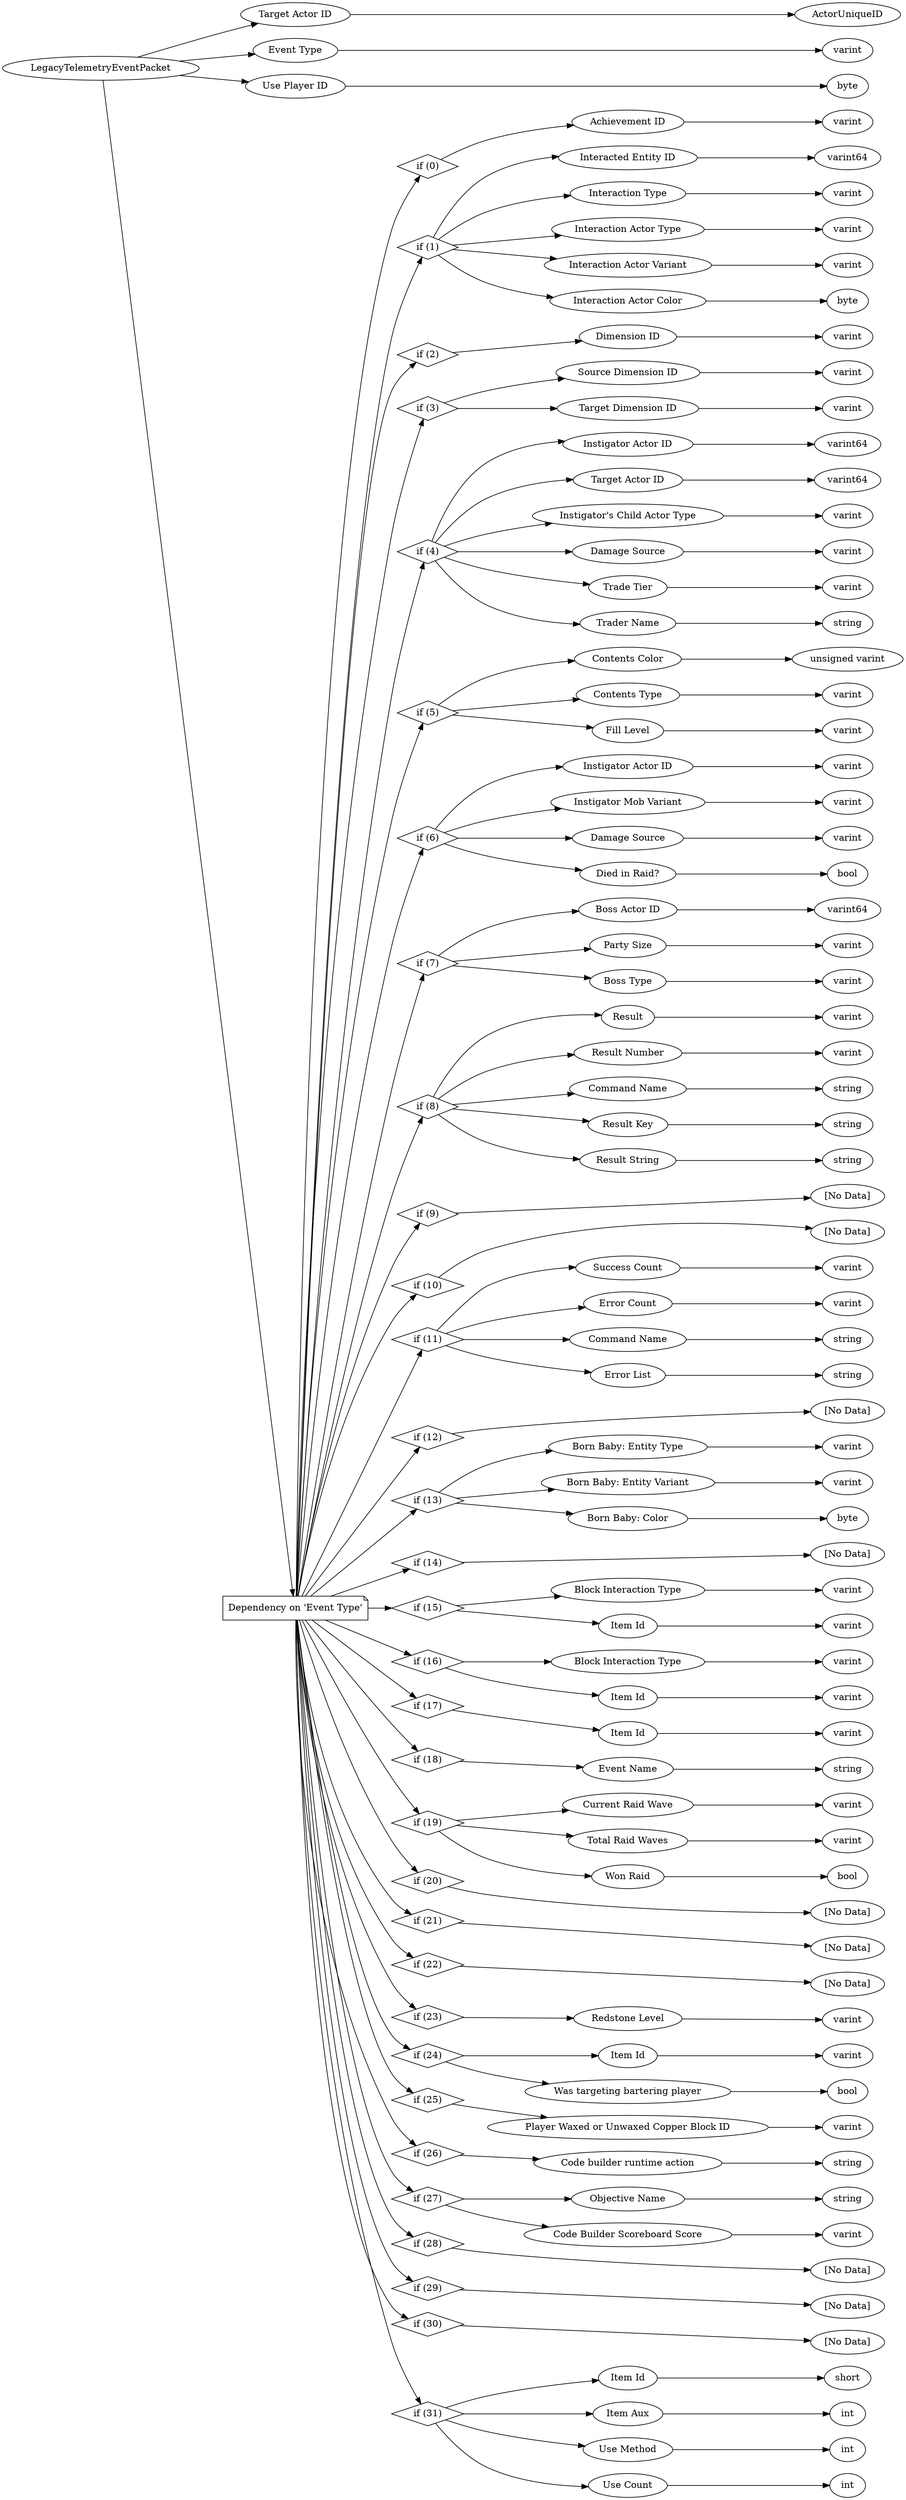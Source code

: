 digraph "LegacyTelemetryEventPacket" {
rankdir = LR
0
0 -> 1
1 -> 2
0 -> 3
3 -> 4
0 -> 5
5 -> 6
0 -> 7
7 -> 8
8 -> 9
9 -> 10
7 -> 11
11 -> 12
12 -> 13
11 -> 14
14 -> 15
11 -> 16
16 -> 17
11 -> 18
18 -> 19
11 -> 20
20 -> 21
7 -> 22
22 -> 23
23 -> 24
7 -> 25
25 -> 26
26 -> 27
25 -> 28
28 -> 29
7 -> 30
30 -> 31
31 -> 32
30 -> 33
33 -> 34
30 -> 35
35 -> 36
30 -> 37
37 -> 38
30 -> 39
39 -> 40
30 -> 41
41 -> 42
7 -> 43
43 -> 44
44 -> 45
43 -> 46
46 -> 47
43 -> 48
48 -> 49
7 -> 50
50 -> 51
51 -> 52
50 -> 53
53 -> 54
50 -> 55
55 -> 56
50 -> 57
57 -> 58
7 -> 59
59 -> 60
60 -> 61
59 -> 62
62 -> 63
59 -> 64
64 -> 65
7 -> 66
66 -> 67
67 -> 68
66 -> 69
69 -> 70
66 -> 71
71 -> 72
66 -> 73
73 -> 74
66 -> 75
75 -> 76
7 -> 77
77 -> 78
7 -> 79
79 -> 80
7 -> 81
81 -> 82
82 -> 83
81 -> 84
84 -> 85
81 -> 86
86 -> 87
81 -> 88
88 -> 89
7 -> 90
90 -> 91
7 -> 92
92 -> 93
93 -> 94
92 -> 95
95 -> 96
92 -> 97
97 -> 98
7 -> 99
99 -> 100
7 -> 101
101 -> 102
102 -> 103
101 -> 104
104 -> 105
7 -> 106
106 -> 107
107 -> 108
106 -> 109
109 -> 110
7 -> 111
111 -> 112
112 -> 113
7 -> 114
114 -> 115
115 -> 116
7 -> 117
117 -> 118
118 -> 119
117 -> 120
120 -> 121
117 -> 122
122 -> 123
7 -> 124
124 -> 125
7 -> 126
126 -> 127
7 -> 128
128 -> 129
7 -> 130
130 -> 131
131 -> 132
7 -> 133
133 -> 134
134 -> 135
133 -> 136
136 -> 137
7 -> 138
138 -> 139
139 -> 140
7 -> 141
141 -> 142
142 -> 143
7 -> 144
144 -> 145
145 -> 146
144 -> 147
147 -> 148
7 -> 149
149 -> 150
7 -> 151
151 -> 152
7 -> 153
153 -> 154
7 -> 155
155 -> 156
156 -> 157
155 -> 158
158 -> 159
155 -> 160
160 -> 161
155 -> 162
162 -> 163

0 [label="LegacyTelemetryEventPacket",comment="name: \"LegacyTelemetryEventPacket\", typeName: \"\", id: 0, branchId: 65, recurseId: -1, attributes: 0, notes: \"\""];
1 [label="Target Actor ID",comment="name: \"Target Actor ID\", typeName: \"ActorUniqueID\", id: 1, branchId: 0, recurseId: -1, attributes: 256, notes: \"\""];
2 [label="ActorUniqueID",comment="name: \"ActorUniqueID\", typeName: \"\", id: 2, branchId: 0, recurseId: -1, attributes: 512, notes: \"\""];
3 [label="Event Type",comment="name: \"Event Type\", typeName: \"\", id: 3, branchId: 0, recurseId: -1, attributes: 0, notes: \"\""];
4 [label="varint",comment="name: \"varint\", typeName: \"\", id: 4, branchId: 0, recurseId: -1, attributes: 512, notes: \"\""];
5 [label="Use Player ID",comment="name: \"Use Player ID\", typeName: \"\", id: 5, branchId: 0, recurseId: -1, attributes: 0, notes: \"\""];
6 [label="byte",comment="name: \"byte\", typeName: \"\", id: 6, branchId: 0, recurseId: -1, attributes: 512, notes: \"\""];
7 [label="Dependency on 'Event Type'",shape=note,comment="name: \"Dependency on 'Event Type'\", typeName: \"\", id: 7, branchId: 0, recurseId: -1, attributes: 2, notes: \"\""];
8 [label="if (0)",shape=diamond,comment="name: \"if (0)\", typeName: \"\", id: 8, branchId: 0, recurseId: -1, attributes: 4, notes: \"\""];
9 [label="Achievement ID",comment="name: \"Achievement ID\", typeName: \"\", id: 9, branchId: 0, recurseId: -1, attributes: 0, notes: \"\""];
10 [label="varint",comment="name: \"varint\", typeName: \"\", id: 10, branchId: 0, recurseId: -1, attributes: 512, notes: \"\""];
11 [label="if (1)",shape=diamond,comment="name: \"if (1)\", typeName: \"\", id: 11, branchId: 1, recurseId: -1, attributes: 4, notes: \"\""];
12 [label="Interacted Entity ID",comment="name: \"Interacted Entity ID\", typeName: \"\", id: 12, branchId: 0, recurseId: -1, attributes: 0, notes: \"\""];
13 [label="varint64",comment="name: \"varint64\", typeName: \"\", id: 13, branchId: 0, recurseId: -1, attributes: 512, notes: \"\""];
14 [label="Interaction Type",comment="name: \"Interaction Type\", typeName: \"\", id: 14, branchId: 0, recurseId: -1, attributes: 0, notes: \"\""];
15 [label="varint",comment="name: \"varint\", typeName: \"\", id: 15, branchId: 0, recurseId: -1, attributes: 512, notes: \"\""];
16 [label="Interaction Actor Type",comment="name: \"Interaction Actor Type\", typeName: \"\", id: 16, branchId: 0, recurseId: -1, attributes: 0, notes: \"\""];
17 [label="varint",comment="name: \"varint\", typeName: \"\", id: 17, branchId: 0, recurseId: -1, attributes: 512, notes: \"\""];
18 [label="Interaction Actor Variant",comment="name: \"Interaction Actor Variant\", typeName: \"\", id: 18, branchId: 0, recurseId: -1, attributes: 0, notes: \"\""];
19 [label="varint",comment="name: \"varint\", typeName: \"\", id: 19, branchId: 0, recurseId: -1, attributes: 512, notes: \"\""];
20 [label="Interaction Actor Color",comment="name: \"Interaction Actor Color\", typeName: \"\", id: 20, branchId: 0, recurseId: -1, attributes: 0, notes: \"\""];
21 [label="byte",comment="name: \"byte\", typeName: \"\", id: 21, branchId: 0, recurseId: -1, attributes: 512, notes: \"\""];
22 [label="if (2)",shape=diamond,comment="name: \"if (2)\", typeName: \"\", id: 22, branchId: 2, recurseId: -1, attributes: 4, notes: \"\""];
23 [label="Dimension ID",comment="name: \"Dimension ID\", typeName: \"\", id: 23, branchId: 0, recurseId: -1, attributes: 0, notes: \"Currently supported: (0 -> Overworld, 1 -> Nether, 2 -> The End, 3 -> Undefined)\""];
24 [label="varint",comment="name: \"varint\", typeName: \"\", id: 24, branchId: 0, recurseId: -1, attributes: 512, notes: \"\""];
25 [label="if (3)",shape=diamond,comment="name: \"if (3)\", typeName: \"\", id: 25, branchId: 3, recurseId: -1, attributes: 4, notes: \"\""];
26 [label="Source Dimension ID",comment="name: \"Source Dimension ID\", typeName: \"\", id: 26, branchId: 0, recurseId: -1, attributes: 0, notes: \"Currently supported: (0 -> Overworld, 1 -> Nether, 2 -> The End, 3 -> Undefined)\""];
27 [label="varint",comment="name: \"varint\", typeName: \"\", id: 27, branchId: 0, recurseId: -1, attributes: 512, notes: \"\""];
28 [label="Target Dimension ID",comment="name: \"Target Dimension ID\", typeName: \"\", id: 28, branchId: 0, recurseId: -1, attributes: 0, notes: \"Currently supported: (0 -> Overworld, 1 -> Nether, 2 -> The End, 3 -> Undefined)\""];
29 [label="varint",comment="name: \"varint\", typeName: \"\", id: 29, branchId: 0, recurseId: -1, attributes: 512, notes: \"\""];
30 [label="if (4)",shape=diamond,comment="name: \"if (4)\", typeName: \"\", id: 30, branchId: 4, recurseId: -1, attributes: 4, notes: \"\""];
31 [label="Instigator Actor ID",comment="name: \"Instigator Actor ID\", typeName: \"\", id: 31, branchId: 0, recurseId: -1, attributes: 0, notes: \"\""];
32 [label="varint64",comment="name: \"varint64\", typeName: \"\", id: 32, branchId: 0, recurseId: -1, attributes: 512, notes: \"\""];
33 [label="Target Actor ID",comment="name: \"Target Actor ID\", typeName: \"\", id: 33, branchId: 0, recurseId: -1, attributes: 0, notes: \"\""];
34 [label="varint64",comment="name: \"varint64\", typeName: \"\", id: 34, branchId: 0, recurseId: -1, attributes: 512, notes: \"\""];
35 [label="Instigator's Child Actor Type",comment="name: \"Instigator's Child Actor Type\", typeName: \"\", id: 35, branchId: 0, recurseId: -1, attributes: 0, notes: \"\""];
36 [label="varint",comment="name: \"varint\", typeName: \"\", id: 36, branchId: 0, recurseId: -1, attributes: 512, notes: \"\""];
37 [label="Damage Source",comment="name: \"Damage Source\", typeName: \"\", id: 37, branchId: 0, recurseId: -1, attributes: 0, notes: \"\""];
38 [label="varint",comment="name: \"varint\", typeName: \"\", id: 38, branchId: 0, recurseId: -1, attributes: 512, notes: \"\""];
39 [label="Trade Tier",comment="name: \"Trade Tier\", typeName: \"\", id: 39, branchId: 0, recurseId: -1, attributes: 0, notes: \"-1 if not a trading actor.\""];
40 [label="varint",comment="name: \"varint\", typeName: \"\", id: 40, branchId: 0, recurseId: -1, attributes: 512, notes: \"\""];
41 [label="Trader Name",comment="name: \"Trader Name\", typeName: \"\", id: 41, branchId: 0, recurseId: -1, attributes: 0, notes: \"Empty if not a trading actor.\""];
42 [label="string",comment="name: \"string\", typeName: \"\", id: 42, branchId: 0, recurseId: -1, attributes: 512, notes: \"\""];
43 [label="if (5)",shape=diamond,comment="name: \"if (5)\", typeName: \"\", id: 43, branchId: 5, recurseId: -1, attributes: 4, notes: \"\""];
44 [label="Contents Color",comment="name: \"Contents Color\", typeName: \"\", id: 44, branchId: 0, recurseId: -1, attributes: 0, notes: \"\""];
45 [label="unsigned varint",comment="name: \"unsigned varint\", typeName: \"\", id: 45, branchId: 0, recurseId: -1, attributes: 512, notes: \"\""];
46 [label="Contents Type",comment="name: \"Contents Type\", typeName: \"\", id: 46, branchId: 0, recurseId: -1, attributes: 0, notes: \"\""];
47 [label="varint",comment="name: \"varint\", typeName: \"\", id: 47, branchId: 0, recurseId: -1, attributes: 512, notes: \"\""];
48 [label="Fill Level",comment="name: \"Fill Level\", typeName: \"\", id: 48, branchId: 0, recurseId: -1, attributes: 0, notes: \"\""];
49 [label="varint",comment="name: \"varint\", typeName: \"\", id: 49, branchId: 0, recurseId: -1, attributes: 512, notes: \"\""];
50 [label="if (6)",shape=diamond,comment="name: \"if (6)\", typeName: \"\", id: 50, branchId: 6, recurseId: -1, attributes: 4, notes: \"\""];
51 [label="Instigator Actor ID",comment="name: \"Instigator Actor ID\", typeName: \"\", id: 51, branchId: 0, recurseId: -1, attributes: 0, notes: \"\""];
52 [label="varint",comment="name: \"varint\", typeName: \"\", id: 52, branchId: 0, recurseId: -1, attributes: 512, notes: \"\""];
53 [label="Instigator Mob Variant",comment="name: \"Instigator Mob Variant\", typeName: \"\", id: 53, branchId: 0, recurseId: -1, attributes: 0, notes: \"\""];
54 [label="varint",comment="name: \"varint\", typeName: \"\", id: 54, branchId: 0, recurseId: -1, attributes: 512, notes: \"\""];
55 [label="Damage Source",comment="name: \"Damage Source\", typeName: \"\", id: 55, branchId: 0, recurseId: -1, attributes: 0, notes: \"\""];
56 [label="varint",comment="name: \"varint\", typeName: \"\", id: 56, branchId: 0, recurseId: -1, attributes: 512, notes: \"\""];
57 [label="Died in Raid?",comment="name: \"Died in Raid?\", typeName: \"\", id: 57, branchId: 0, recurseId: -1, attributes: 0, notes: \"\""];
58 [label="bool",comment="name: \"bool\", typeName: \"\", id: 58, branchId: 0, recurseId: -1, attributes: 512, notes: \"\""];
59 [label="if (7)",shape=diamond,comment="name: \"if (7)\", typeName: \"\", id: 59, branchId: 7, recurseId: -1, attributes: 4, notes: \"\""];
60 [label="Boss Actor ID",comment="name: \"Boss Actor ID\", typeName: \"\", id: 60, branchId: 0, recurseId: -1, attributes: 0, notes: \"\""];
61 [label="varint64",comment="name: \"varint64\", typeName: \"\", id: 61, branchId: 0, recurseId: -1, attributes: 512, notes: \"\""];
62 [label="Party Size",comment="name: \"Party Size\", typeName: \"\", id: 62, branchId: 0, recurseId: -1, attributes: 0, notes: \"\""];
63 [label="varint",comment="name: \"varint\", typeName: \"\", id: 63, branchId: 0, recurseId: -1, attributes: 512, notes: \"\""];
64 [label="Boss Type",comment="name: \"Boss Type\", typeName: \"\", id: 64, branchId: 0, recurseId: -1, attributes: 0, notes: \"\""];
65 [label="varint",comment="name: \"varint\", typeName: \"\", id: 65, branchId: 0, recurseId: -1, attributes: 512, notes: \"\""];
66 [label="if (8)",shape=diamond,comment="name: \"if (8)\", typeName: \"\", id: 66, branchId: 8, recurseId: -1, attributes: 4, notes: \"\""];
67 [label="Result",comment="name: \"Result\", typeName: \"\", id: 67, branchId: 0, recurseId: -1, attributes: 0, notes: \"\""];
68 [label="varint",comment="name: \"varint\", typeName: \"\", id: 68, branchId: 0, recurseId: -1, attributes: 512, notes: \"\""];
69 [label="Result Number",comment="name: \"Result Number\", typeName: \"\", id: 69, branchId: 0, recurseId: -1, attributes: 0, notes: \"\""];
70 [label="varint",comment="name: \"varint\", typeName: \"\", id: 70, branchId: 0, recurseId: -1, attributes: 512, notes: \"\""];
71 [label="Command Name",comment="name: \"Command Name\", typeName: \"\", id: 71, branchId: 0, recurseId: -1, attributes: 0, notes: \"\""];
72 [label="string",comment="name: \"string\", typeName: \"\", id: 72, branchId: 0, recurseId: -1, attributes: 512, notes: \"\""];
73 [label="Result Key",comment="name: \"Result Key\", typeName: \"\", id: 73, branchId: 0, recurseId: -1, attributes: 0, notes: \"\""];
74 [label="string",comment="name: \"string\", typeName: \"\", id: 74, branchId: 0, recurseId: -1, attributes: 512, notes: \"\""];
75 [label="Result String",comment="name: \"Result String\", typeName: \"\", id: 75, branchId: 0, recurseId: -1, attributes: 0, notes: \"\""];
76 [label="string",comment="name: \"string\", typeName: \"\", id: 76, branchId: 0, recurseId: -1, attributes: 512, notes: \"\""];
77 [label="if (9)",shape=diamond,comment="name: \"if (9)\", typeName: \"\", id: 77, branchId: 9, recurseId: -1, attributes: 4, notes: \"\""];
78 [label="[No Data]",comment="name: \"[No Data]\", typeName: \"\", id: 78, branchId: 0, recurseId: -1, attributes: 512, notes: \"\""];
79 [label="if (10)",shape=diamond,comment="name: \"if (10)\", typeName: \"\", id: 79, branchId: 10, recurseId: -1, attributes: 4, notes: \"\""];
80 [label="[No Data]",comment="name: \"[No Data]\", typeName: \"\", id: 80, branchId: 0, recurseId: -1, attributes: 512, notes: \"\""];
81 [label="if (11)",shape=diamond,comment="name: \"if (11)\", typeName: \"\", id: 81, branchId: 11, recurseId: -1, attributes: 4, notes: \"\""];
82 [label="Success Count",comment="name: \"Success Count\", typeName: \"\", id: 82, branchId: 0, recurseId: -1, attributes: 0, notes: \"\""];
83 [label="varint",comment="name: \"varint\", typeName: \"\", id: 83, branchId: 0, recurseId: -1, attributes: 512, notes: \"\""];
84 [label="Error Count",comment="name: \"Error Count\", typeName: \"\", id: 84, branchId: 0, recurseId: -1, attributes: 0, notes: \"\""];
85 [label="varint",comment="name: \"varint\", typeName: \"\", id: 85, branchId: 0, recurseId: -1, attributes: 512, notes: \"\""];
86 [label="Command Name",comment="name: \"Command Name\", typeName: \"\", id: 86, branchId: 0, recurseId: -1, attributes: 0, notes: \"\""];
87 [label="string",comment="name: \"string\", typeName: \"\", id: 87, branchId: 0, recurseId: -1, attributes: 512, notes: \"\""];
88 [label="Error List",comment="name: \"Error List\", typeName: \"\", id: 88, branchId: 0, recurseId: -1, attributes: 0, notes: \"\""];
89 [label="string",comment="name: \"string\", typeName: \"\", id: 89, branchId: 0, recurseId: -1, attributes: 512, notes: \"\""];
90 [label="if (12)",shape=diamond,comment="name: \"if (12)\", typeName: \"\", id: 90, branchId: 12, recurseId: -1, attributes: 4, notes: \"\""];
91 [label="[No Data]",comment="name: \"[No Data]\", typeName: \"\", id: 91, branchId: 0, recurseId: -1, attributes: 512, notes: \"\""];
92 [label="if (13)",shape=diamond,comment="name: \"if (13)\", typeName: \"\", id: 92, branchId: 13, recurseId: -1, attributes: 4, notes: \"\""];
93 [label="Born Baby: Entity Type",comment="name: \"Born Baby: Entity Type\", typeName: \"\", id: 93, branchId: 0, recurseId: -1, attributes: 0, notes: \"\""];
94 [label="varint",comment="name: \"varint\", typeName: \"\", id: 94, branchId: 0, recurseId: -1, attributes: 512, notes: \"\""];
95 [label="Born Baby: Entity Variant",comment="name: \"Born Baby: Entity Variant\", typeName: \"\", id: 95, branchId: 0, recurseId: -1, attributes: 0, notes: \"\""];
96 [label="varint",comment="name: \"varint\", typeName: \"\", id: 96, branchId: 0, recurseId: -1, attributes: 512, notes: \"\""];
97 [label="Born Baby: Color",comment="name: \"Born Baby: Color\", typeName: \"\", id: 97, branchId: 0, recurseId: -1, attributes: 0, notes: \"\""];
98 [label="byte",comment="name: \"byte\", typeName: \"\", id: 98, branchId: 0, recurseId: -1, attributes: 512, notes: \"\""];
99 [label="if (14)",shape=diamond,comment="name: \"if (14)\", typeName: \"\", id: 99, branchId: 14, recurseId: -1, attributes: 4, notes: \"\""];
100 [label="[No Data]",comment="name: \"[No Data]\", typeName: \"\", id: 100, branchId: 0, recurseId: -1, attributes: 512, notes: \"\""];
101 [label="if (15)",shape=diamond,comment="name: \"if (15)\", typeName: \"\", id: 101, branchId: 15, recurseId: -1, attributes: 4, notes: \"\""];
102 [label="Block Interaction Type",comment="name: \"Block Interaction Type\", typeName: \"\", id: 102, branchId: 0, recurseId: -1, attributes: 0, notes: \"\""];
103 [label="varint",comment="name: \"varint\", typeName: \"\", id: 103, branchId: 0, recurseId: -1, attributes: 512, notes: \"\""];
104 [label="Item Id",comment="name: \"Item Id\", typeName: \"\", id: 104, branchId: 0, recurseId: -1, attributes: 0, notes: \"Id of the relevant item used in the interaction.\""];
105 [label="varint",comment="name: \"varint\", typeName: \"\", id: 105, branchId: 0, recurseId: -1, attributes: 512, notes: \"\""];
106 [label="if (16)",shape=diamond,comment="name: \"if (16)\", typeName: \"\", id: 106, branchId: 16, recurseId: -1, attributes: 4, notes: \"\""];
107 [label="Block Interaction Type",comment="name: \"Block Interaction Type\", typeName: \"\", id: 107, branchId: 0, recurseId: -1, attributes: 0, notes: \"\""];
108 [label="varint",comment="name: \"varint\", typeName: \"\", id: 108, branchId: 0, recurseId: -1, attributes: 512, notes: \"\""];
109 [label="Item Id",comment="name: \"Item Id\", typeName: \"\", id: 109, branchId: 0, recurseId: -1, attributes: 0, notes: \"Id of the relevant item used in the interaction.\""];
110 [label="varint",comment="name: \"varint\", typeName: \"\", id: 110, branchId: 0, recurseId: -1, attributes: 512, notes: \"\""];
111 [label="if (17)",shape=diamond,comment="name: \"if (17)\", typeName: \"\", id: 111, branchId: 17, recurseId: -1, attributes: 4, notes: \"\""];
112 [label="Item Id",comment="name: \"Item Id\", typeName: \"\", id: 112, branchId: 0, recurseId: -1, attributes: 0, notes: \"Id of the relevant item used in the interaction.\""];
113 [label="varint",comment="name: \"varint\", typeName: \"\", id: 113, branchId: 0, recurseId: -1, attributes: 512, notes: \"\""];
114 [label="if (18)",shape=diamond,comment="name: \"if (18)\", typeName: \"\", id: 114, branchId: 18, recurseId: -1, attributes: 4, notes: \"\""];
115 [label="Event Name",comment="name: \"Event Name\", typeName: \"\", id: 115, branchId: 0, recurseId: -1, attributes: 0, notes: \"\""];
116 [label="string",comment="name: \"string\", typeName: \"\", id: 116, branchId: 0, recurseId: -1, attributes: 512, notes: \"\""];
117 [label="if (19)",shape=diamond,comment="name: \"if (19)\", typeName: \"\", id: 117, branchId: 19, recurseId: -1, attributes: 4, notes: \"\""];
118 [label="Current Raid Wave",comment="name: \"Current Raid Wave\", typeName: \"\", id: 118, branchId: 0, recurseId: -1, attributes: 0, notes: \"\""];
119 [label="varint",comment="name: \"varint\", typeName: \"\", id: 119, branchId: 0, recurseId: -1, attributes: 512, notes: \"\""];
120 [label="Total Raid Waves",comment="name: \"Total Raid Waves\", typeName: \"\", id: 120, branchId: 0, recurseId: -1, attributes: 0, notes: \"\""];
121 [label="varint",comment="name: \"varint\", typeName: \"\", id: 121, branchId: 0, recurseId: -1, attributes: 512, notes: \"\""];
122 [label="Won Raid",comment="name: \"Won Raid\", typeName: \"\", id: 122, branchId: 0, recurseId: -1, attributes: 0, notes: \"\""];
123 [label="bool",comment="name: \"bool\", typeName: \"\", id: 123, branchId: 0, recurseId: -1, attributes: 512, notes: \"\""];
124 [label="if (20)",shape=diamond,comment="name: \"if (20)\", typeName: \"\", id: 124, branchId: 20, recurseId: -1, attributes: 4, notes: \"\""];
125 [label="[No Data]",comment="name: \"[No Data]\", typeName: \"\", id: 125, branchId: 0, recurseId: -1, attributes: 512, notes: \"\""];
126 [label="if (21)",shape=diamond,comment="name: \"if (21)\", typeName: \"\", id: 126, branchId: 21, recurseId: -1, attributes: 4, notes: \"\""];
127 [label="[No Data]",comment="name: \"[No Data]\", typeName: \"\", id: 127, branchId: 0, recurseId: -1, attributes: 512, notes: \"\""];
128 [label="if (22)",shape=diamond,comment="name: \"if (22)\", typeName: \"\", id: 128, branchId: 22, recurseId: -1, attributes: 4, notes: \"\""];
129 [label="[No Data]",comment="name: \"[No Data]\", typeName: \"\", id: 129, branchId: 0, recurseId: -1, attributes: 512, notes: \"\""];
130 [label="if (23)",shape=diamond,comment="name: \"if (23)\", typeName: \"\", id: 130, branchId: 23, recurseId: -1, attributes: 4, notes: \"\""];
131 [label="Redstone Level",comment="name: \"Redstone Level\", typeName: \"\", id: 131, branchId: 0, recurseId: -1, attributes: 0, notes: \"\""];
132 [label="varint",comment="name: \"varint\", typeName: \"\", id: 132, branchId: 0, recurseId: -1, attributes: 512, notes: \"\""];
133 [label="if (24)",shape=diamond,comment="name: \"if (24)\", typeName: \"\", id: 133, branchId: 24, recurseId: -1, attributes: 4, notes: \"\""];
134 [label="Item Id",comment="name: \"Item Id\", typeName: \"\", id: 134, branchId: 0, recurseId: -1, attributes: 0, notes: \"\""];
135 [label="varint",comment="name: \"varint\", typeName: \"\", id: 135, branchId: 0, recurseId: -1, attributes: 512, notes: \"\""];
136 [label="Was targeting bartering player",comment="name: \"Was targeting bartering player\", typeName: \"\", id: 136, branchId: 0, recurseId: -1, attributes: 0, notes: \"\""];
137 [label="bool",comment="name: \"bool\", typeName: \"\", id: 137, branchId: 0, recurseId: -1, attributes: 512, notes: \"\""];
138 [label="if (25)",shape=diamond,comment="name: \"if (25)\", typeName: \"\", id: 138, branchId: 25, recurseId: -1, attributes: 4, notes: \"\""];
139 [label="Player Waxed or Unwaxed Copper Block ID",comment="name: \"Player Waxed or Unwaxed Copper Block ID\", typeName: \"\", id: 139, branchId: 0, recurseId: -1, attributes: 0, notes: \"\""];
140 [label="varint",comment="name: \"varint\", typeName: \"\", id: 140, branchId: 0, recurseId: -1, attributes: 512, notes: \"\""];
141 [label="if (26)",shape=diamond,comment="name: \"if (26)\", typeName: \"\", id: 141, branchId: 26, recurseId: -1, attributes: 4, notes: \"\""];
142 [label="Code builder runtime action",comment="name: \"Code builder runtime action\", typeName: \"\", id: 142, branchId: 0, recurseId: -1, attributes: 0, notes: \"\""];
143 [label="string",comment="name: \"string\", typeName: \"\", id: 143, branchId: 0, recurseId: -1, attributes: 512, notes: \"\""];
144 [label="if (27)",shape=diamond,comment="name: \"if (27)\", typeName: \"\", id: 144, branchId: 27, recurseId: -1, attributes: 4, notes: \"\""];
145 [label="Objective Name",comment="name: \"Objective Name\", typeName: \"\", id: 145, branchId: 0, recurseId: -1, attributes: 0, notes: \"\""];
146 [label="string",comment="name: \"string\", typeName: \"\", id: 146, branchId: 0, recurseId: -1, attributes: 512, notes: \"\""];
147 [label="Code Builder Scoreboard Score",comment="name: \"Code Builder Scoreboard Score\", typeName: \"\", id: 147, branchId: 0, recurseId: -1, attributes: 0, notes: \"\""];
148 [label="varint",comment="name: \"varint\", typeName: \"\", id: 148, branchId: 0, recurseId: -1, attributes: 512, notes: \"\""];
149 [label="if (28)",shape=diamond,comment="name: \"if (28)\", typeName: \"\", id: 149, branchId: 28, recurseId: -1, attributes: 4, notes: \"\""];
150 [label="[No Data]",comment="name: \"[No Data]\", typeName: \"\", id: 150, branchId: 0, recurseId: -1, attributes: 512, notes: \"\""];
151 [label="if (29)",shape=diamond,comment="name: \"if (29)\", typeName: \"\", id: 151, branchId: 29, recurseId: -1, attributes: 4, notes: \"\""];
152 [label="[No Data]",comment="name: \"[No Data]\", typeName: \"\", id: 152, branchId: 0, recurseId: -1, attributes: 512, notes: \"\""];
153 [label="if (30)",shape=diamond,comment="name: \"if (30)\", typeName: \"\", id: 153, branchId: 30, recurseId: -1, attributes: 4, notes: \"\""];
154 [label="[No Data]",comment="name: \"[No Data]\", typeName: \"\", id: 154, branchId: 0, recurseId: -1, attributes: 512, notes: \"\""];
155 [label="if (31)",shape=diamond,comment="name: \"if (31)\", typeName: \"\", id: 155, branchId: 31, recurseId: -1, attributes: 4, notes: \"\""];
156 [label="Item Id",comment="name: \"Item Id\", typeName: \"\", id: 156, branchId: 0, recurseId: -1, attributes: 0, notes: \"\""];
157 [label="short",comment="name: \"short\", typeName: \"\", id: 157, branchId: 0, recurseId: -1, attributes: 512, notes: \"\""];
158 [label="Item Aux",comment="name: \"Item Aux\", typeName: \"\", id: 158, branchId: 0, recurseId: -1, attributes: 0, notes: \"\""];
159 [label="int",comment="name: \"int\", typeName: \"\", id: 159, branchId: 0, recurseId: -1, attributes: 512, notes: \"\""];
160 [label="Use Method",comment="name: \"Use Method\", typeName: \"\", id: 160, branchId: 0, recurseId: -1, attributes: 0, notes: \"\""];
161 [label="int",comment="name: \"int\", typeName: \"\", id: 161, branchId: 0, recurseId: -1, attributes: 512, notes: \"\""];
162 [label="Use Count",comment="name: \"Use Count\", typeName: \"\", id: 162, branchId: 0, recurseId: -1, attributes: 0, notes: \"\""];
163 [label="int",comment="name: \"int\", typeName: \"\", id: 163, branchId: 0, recurseId: -1, attributes: 512, notes: \"\""];
{ rank = max;2;4;6;10;13;15;17;19;21;24;27;29;32;34;36;38;40;42;45;47;49;52;54;56;58;61;63;65;68;70;72;74;76;78;80;83;85;87;89;91;94;96;98;100;103;105;108;110;113;116;119;121;123;125;127;129;132;135;137;140;143;146;148;150;152;154;157;159;161;163}

}
